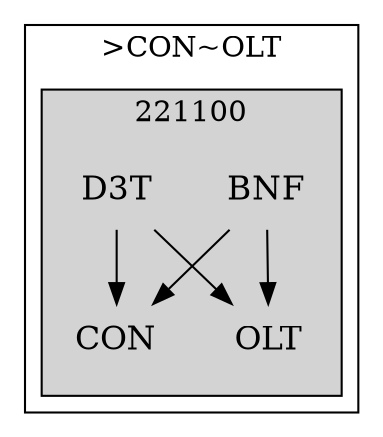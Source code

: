 strict digraph FirstlevelCluster {
	labelloc = "t";
	compound = false;
	subgraph cluster_0 {
	label= ">CON~OLT";
		subgraph	cluster_2 {
		label = "221100";
			style = filled;
			node	[label = CON, shape = plaintext, fontsize = 16] CON2;
			node	[label = BNF, shape = plaintext, fontsize = 16] BNF2;
			node	[label = D3T, shape = plaintext, fontsize = 16] D3T2;
			node	[label = OLT, shape = plaintext, fontsize = 16] OLT2;
			BNF2->CON2;BNF2->OLT2;D3T2->CON2;D3T2->OLT2;			}
}}